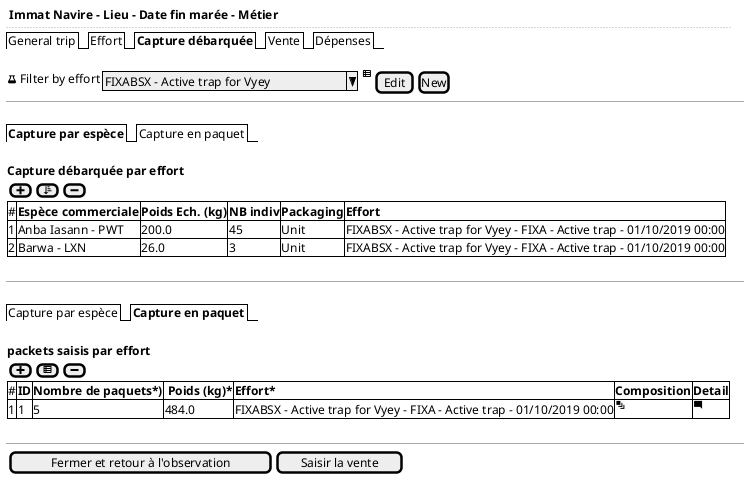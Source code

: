@startsalt
{
  <b> Immat Navire - Lieu - Date fin marée - Métier
  ..
  {/ General trip | Effort | <b>Capture débarquée | Vente | Dépenses }
  .
  {<&beaker> Filter by effort | { ^FIXABSX - Active trap for Vyey^ } | <&spreadsheet> | [Edit] | [New]}
  -- | --
  .
  {/ <b>Capture par espèce | Capture en paquet }
  .
  {
  <b>Capture débarquée par effort
  {[<&plus>]  | [<&sort-ascending>] | [<&minus>]}

  {#
  # | <b>Espèce commerciale         | <b>Poids Ech. (kg)   | <b>NB indiv | <b>Packaging | <b>Effort
  1 | Anba Iasann - PWT     | 200.0             | 45 | Unit | FIXABSX - Active trap for Vyey - FIXA - Active trap - 01/10/2019 00:00
  2 | Barwa - LXN     | 26.0             | 3 | Unit | FIXABSX - Active trap for Vyey - FIXA - Active trap - 01/10/2019 00:00
  }
  }
  .
  -- | --
  .
  {/ Capture par espèce | <b>Capture en paquet }
  .
  {
  <b>packets saisis par effort
  {[<&plus>]  | [<&spreadsheet>] | [<&minus>]}

  {#
  # | <b>ID | <b>Nombre de paquets*)   | <b> Poids (kg)* | <b>Effort* | <b>Composition | <b>Detail
  1 | 1     | 5             | 484.0 | FIXABSX - Active trap for Vyey - FIXA - Active trap - 01/10/2019 00:00 | <&layers> | <&comment-square>
  }
  }
  .
  -- | --
  {{[Fermer et retour à l'observation] | [Saisir la vente]}}
}
@endsalt
